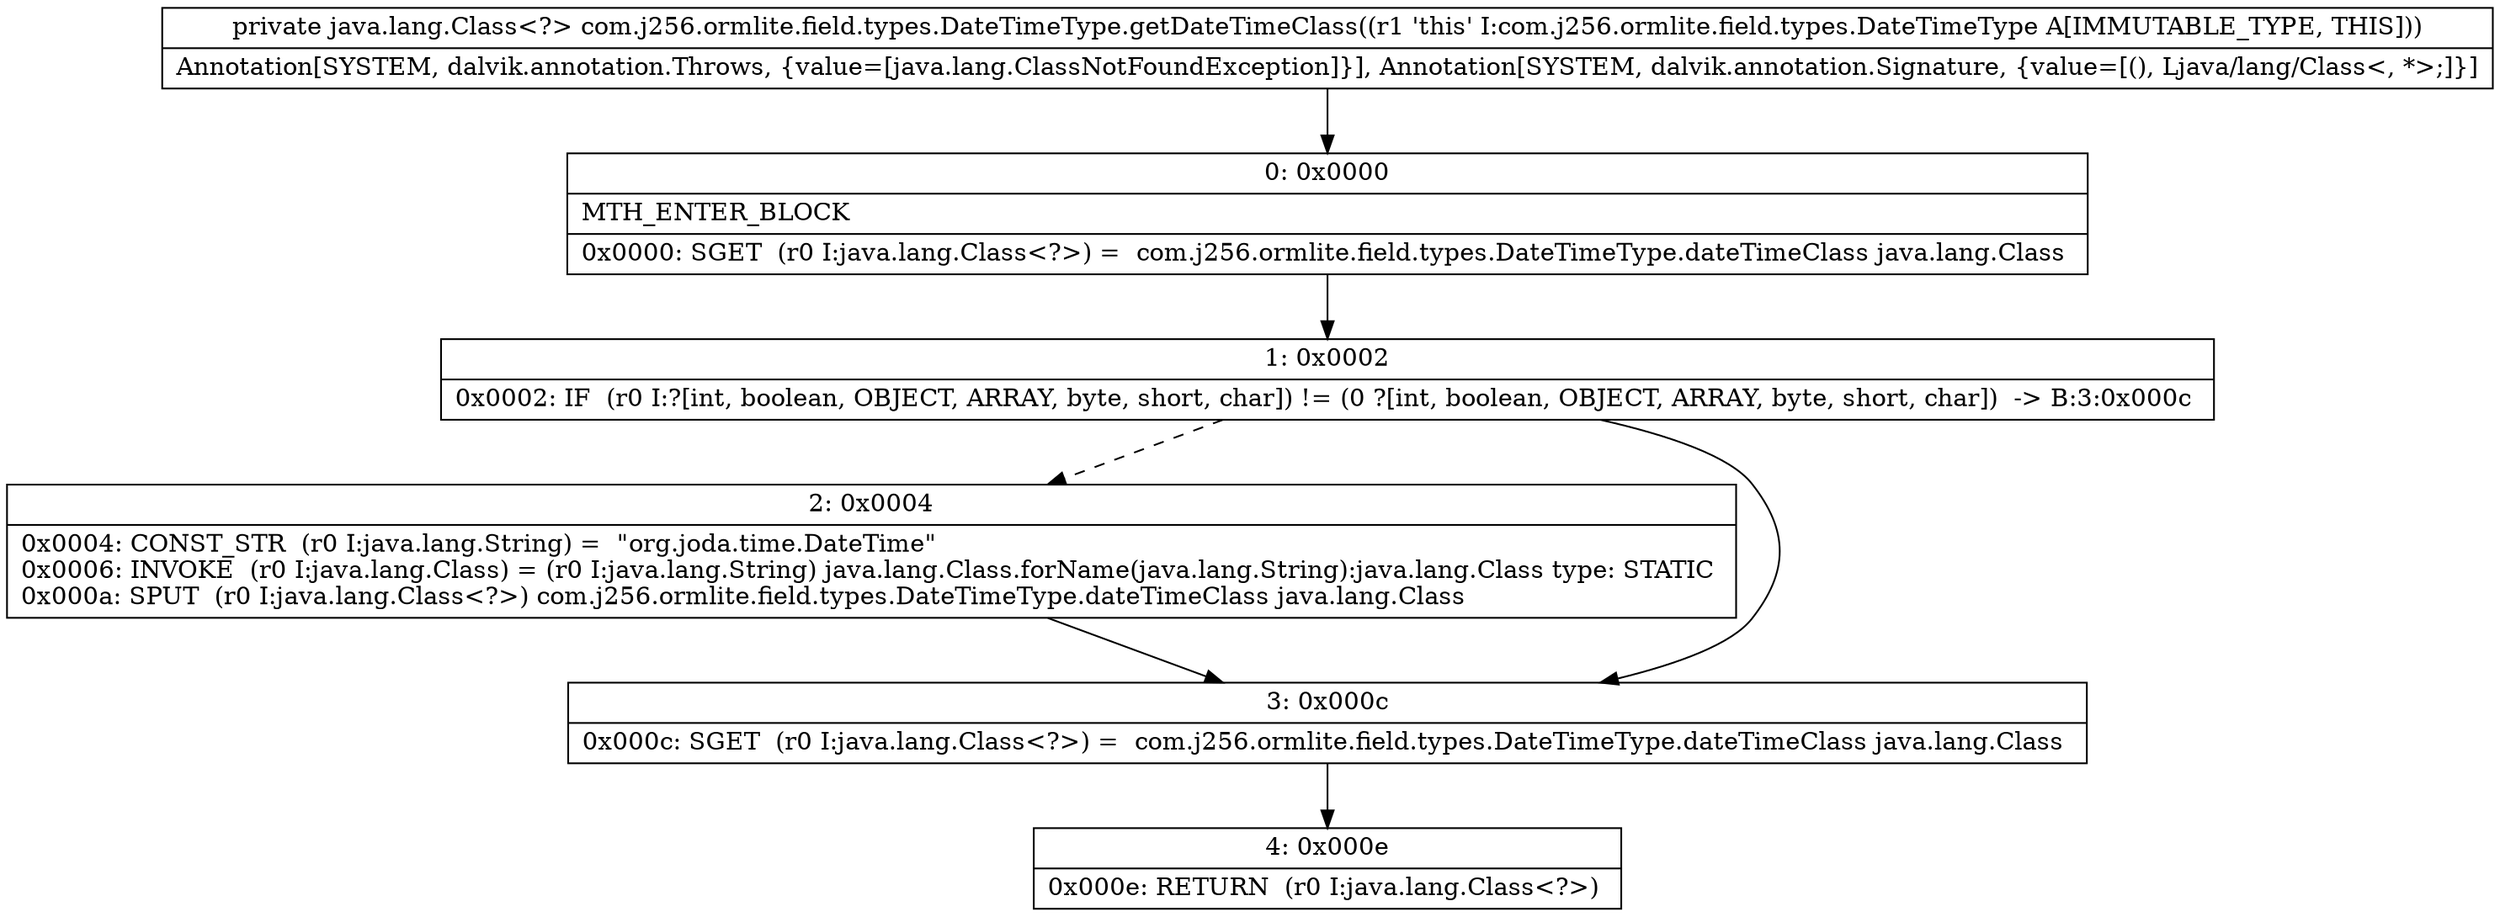 digraph "CFG forcom.j256.ormlite.field.types.DateTimeType.getDateTimeClass()Ljava\/lang\/Class;" {
Node_0 [shape=record,label="{0\:\ 0x0000|MTH_ENTER_BLOCK\l|0x0000: SGET  (r0 I:java.lang.Class\<?\>) =  com.j256.ormlite.field.types.DateTimeType.dateTimeClass java.lang.Class \l}"];
Node_1 [shape=record,label="{1\:\ 0x0002|0x0002: IF  (r0 I:?[int, boolean, OBJECT, ARRAY, byte, short, char]) != (0 ?[int, boolean, OBJECT, ARRAY, byte, short, char])  \-\> B:3:0x000c \l}"];
Node_2 [shape=record,label="{2\:\ 0x0004|0x0004: CONST_STR  (r0 I:java.lang.String) =  \"org.joda.time.DateTime\" \l0x0006: INVOKE  (r0 I:java.lang.Class) = (r0 I:java.lang.String) java.lang.Class.forName(java.lang.String):java.lang.Class type: STATIC \l0x000a: SPUT  (r0 I:java.lang.Class\<?\>) com.j256.ormlite.field.types.DateTimeType.dateTimeClass java.lang.Class \l}"];
Node_3 [shape=record,label="{3\:\ 0x000c|0x000c: SGET  (r0 I:java.lang.Class\<?\>) =  com.j256.ormlite.field.types.DateTimeType.dateTimeClass java.lang.Class \l}"];
Node_4 [shape=record,label="{4\:\ 0x000e|0x000e: RETURN  (r0 I:java.lang.Class\<?\>) \l}"];
MethodNode[shape=record,label="{private java.lang.Class\<?\> com.j256.ormlite.field.types.DateTimeType.getDateTimeClass((r1 'this' I:com.j256.ormlite.field.types.DateTimeType A[IMMUTABLE_TYPE, THIS]))  | Annotation[SYSTEM, dalvik.annotation.Throws, \{value=[java.lang.ClassNotFoundException]\}], Annotation[SYSTEM, dalvik.annotation.Signature, \{value=[(), Ljava\/lang\/Class\<, *\>;]\}]\l}"];
MethodNode -> Node_0;
Node_0 -> Node_1;
Node_1 -> Node_2[style=dashed];
Node_1 -> Node_3;
Node_2 -> Node_3;
Node_3 -> Node_4;
}

